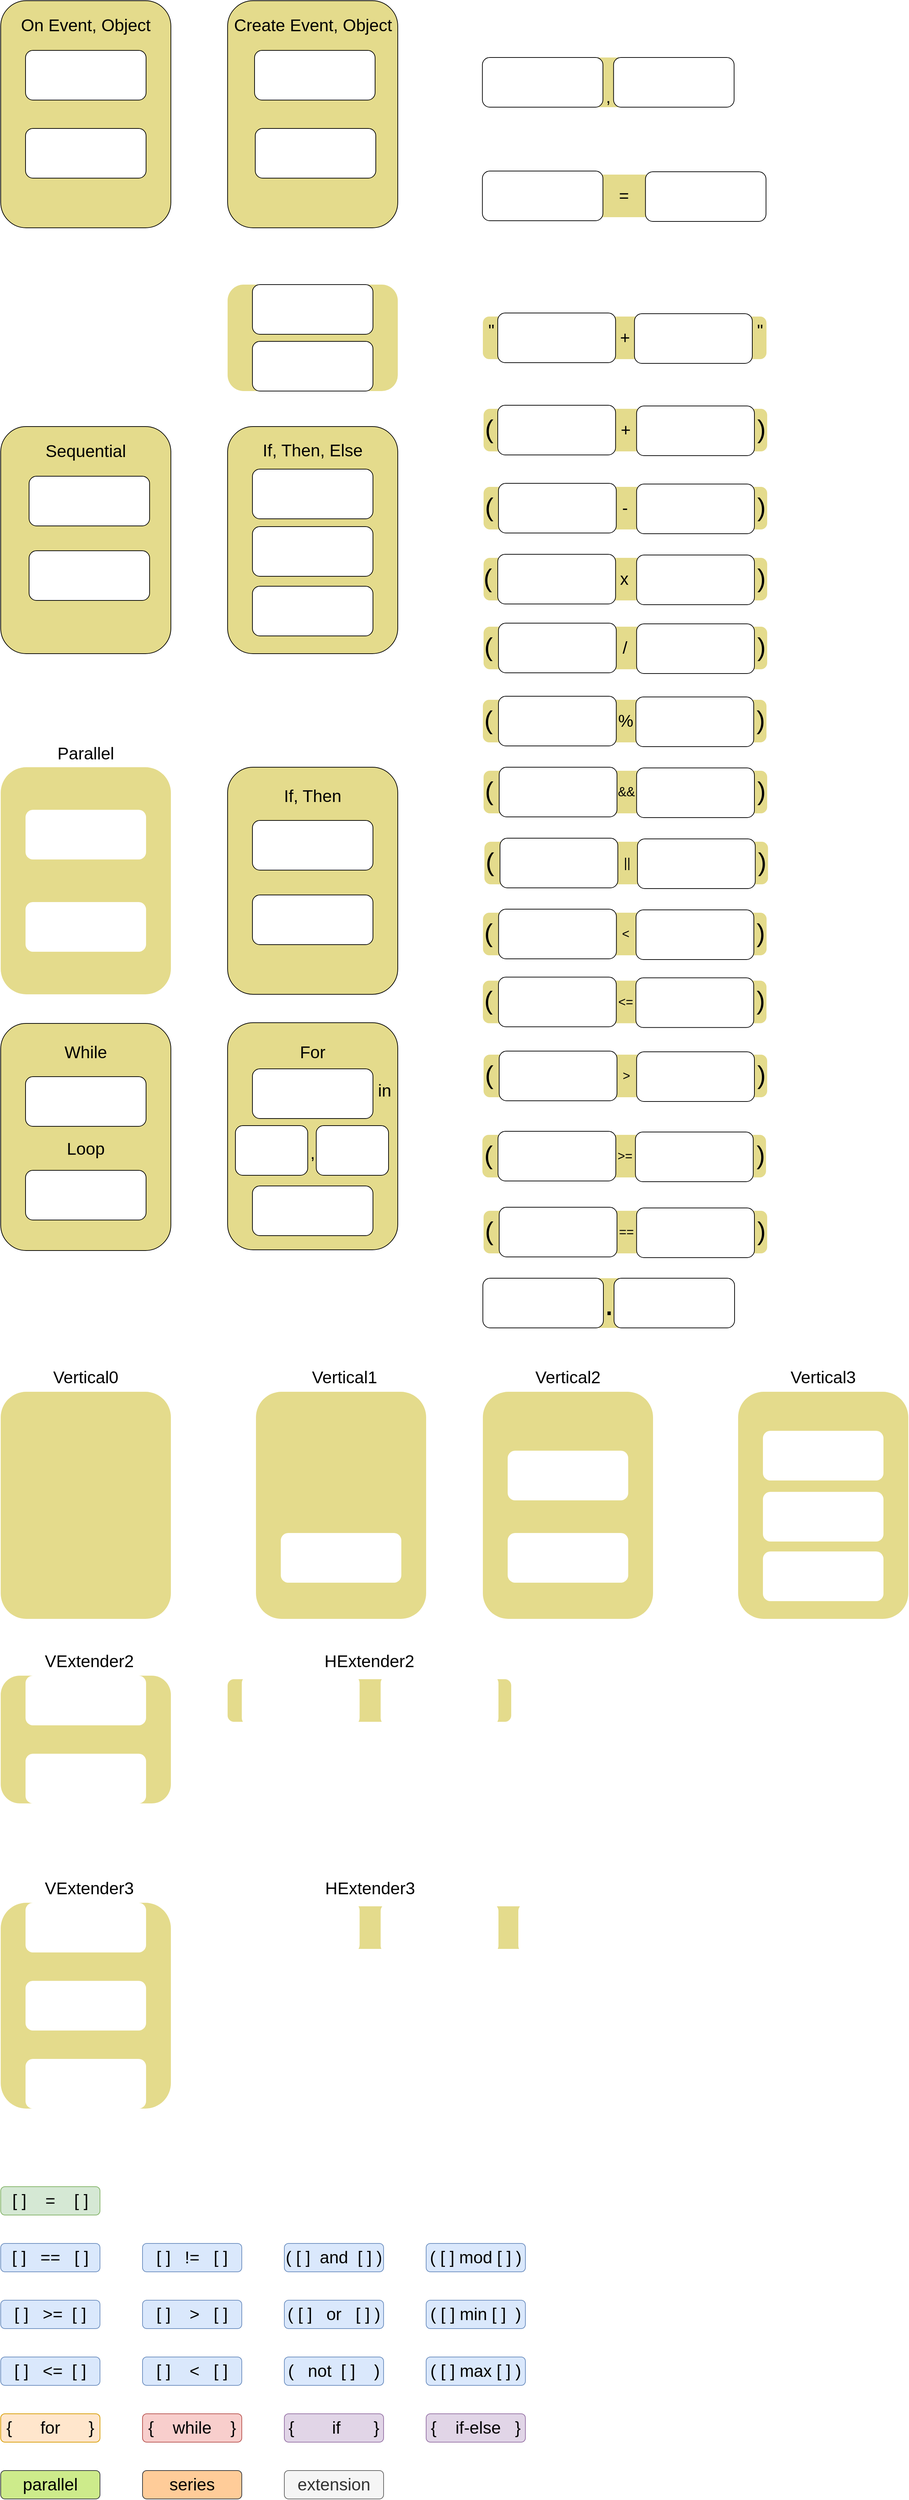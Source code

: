 <mxfile version="14.6.13" type="device"><diagram id="C5RBs43oDa-KdzZeNtuy" name="Page-1"><mxGraphModel dx="1024" dy="592" grid="1" gridSize="10" guides="0" tooltips="1" connect="1" arrows="1" fold="1" page="1" pageScale="1" pageWidth="827" pageHeight="1169" math="0" shadow="0"><root><mxCell id="WIyWlLk6GJQsqaUBKTNV-0"/><mxCell id="WIyWlLk6GJQsqaUBKTNV-1" parent="WIyWlLk6GJQsqaUBKTNV-0"/><mxCell id="fLa0QhMRzJj2EXV88VRr-15" value="" style="group" parent="WIyWlLk6GJQsqaUBKTNV-1" vertex="1" connectable="0"><mxGeometry x="480" y="520" width="240" height="150" as="geometry"/></mxCell><mxCell id="fLa0QhMRzJj2EXV88VRr-10" value="" style="rounded=1;whiteSpace=wrap;html=1;fillColor=#E4DB8C;fontSize=24;strokeColor=none;" parent="fLa0QhMRzJj2EXV88VRr-15" vertex="1"><mxGeometry width="240" height="150" as="geometry"/></mxCell><mxCell id="fLa0QhMRzJj2EXV88VRr-11" value="" style="rounded=1;whiteSpace=wrap;html=1;fontSize=24;" parent="fLa0QhMRzJj2EXV88VRr-15" vertex="1"><mxGeometry x="35" width="170" height="70" as="geometry"/></mxCell><mxCell id="fLa0QhMRzJj2EXV88VRr-12" value="" style="rounded=1;whiteSpace=wrap;html=1;fontSize=24;" parent="fLa0QhMRzJj2EXV88VRr-15" vertex="1"><mxGeometry x="35" y="80" width="170" height="70" as="geometry"/></mxCell><mxCell id="Khj2xPWjvTXFB7iyLM7t-1" value="" style="group" parent="WIyWlLk6GJQsqaUBKTNV-1" vertex="1" connectable="0"><mxGeometry x="480" y="120" width="240" height="320" as="geometry"/></mxCell><mxCell id="fLa0QhMRzJj2EXV88VRr-34" value="" style="rounded=1;whiteSpace=wrap;html=1;fillColor=#E4DB8C;fontSize=24;" parent="Khj2xPWjvTXFB7iyLM7t-1" vertex="1"><mxGeometry width="240" height="320" as="geometry"/></mxCell><mxCell id="fLa0QhMRzJj2EXV88VRr-35" value="Create Event, Object" style="text;html=1;strokeColor=none;fillColor=none;align=center;verticalAlign=middle;whiteSpace=wrap;rounded=0;fontSize=24;" parent="Khj2xPWjvTXFB7iyLM7t-1" vertex="1"><mxGeometry x="7.5" y="20" width="225" height="30" as="geometry"/></mxCell><mxCell id="fLa0QhMRzJj2EXV88VRr-36" value="" style="rounded=1;whiteSpace=wrap;html=1;fontSize=24;" parent="Khj2xPWjvTXFB7iyLM7t-1" vertex="1"><mxGeometry x="38" y="70" width="170" height="70" as="geometry"/></mxCell><mxCell id="fLa0QhMRzJj2EXV88VRr-182" value="" style="rounded=1;whiteSpace=wrap;html=1;fontSize=24;" parent="Khj2xPWjvTXFB7iyLM7t-1" vertex="1"><mxGeometry x="39" y="180" width="170" height="70" as="geometry"/></mxCell><mxCell id="Khj2xPWjvTXFB7iyLM7t-10" value="" style="group" parent="WIyWlLk6GJQsqaUBKTNV-1" vertex="1" connectable="0"><mxGeometry x="839.34" y="200" width="355" height="70" as="geometry"/></mxCell><mxCell id="fLa0QhMRzJj2EXV88VRr-70" value="" style="rounded=1;whiteSpace=wrap;html=1;fillColor=#E4DB8C;fontSize=24;strokeColor=none;" parent="Khj2xPWjvTXFB7iyLM7t-10" vertex="1"><mxGeometry x="5" width="350" height="70" as="geometry"/></mxCell><mxCell id="Khj2xPWjvTXFB7iyLM7t-9" value="," style="text;html=1;strokeColor=none;fillColor=none;align=center;verticalAlign=middle;whiteSpace=wrap;rounded=0;fontSize=24;" parent="Khj2xPWjvTXFB7iyLM7t-10" vertex="1"><mxGeometry x="168.5" y="41.25" width="18" height="28.75" as="geometry"/></mxCell><mxCell id="fLa0QhMRzJj2EXV88VRr-72" value="" style="rounded=1;whiteSpace=wrap;html=1;fontSize=24;" parent="Khj2xPWjvTXFB7iyLM7t-10" vertex="1"><mxGeometry x="185" width="170" height="70" as="geometry"/></mxCell><mxCell id="fLa0QhMRzJj2EXV88VRr-71" value="" style="rounded=1;whiteSpace=wrap;html=1;fontSize=24;" parent="Khj2xPWjvTXFB7iyLM7t-10" vertex="1"><mxGeometry width="170" height="70" as="geometry"/></mxCell><mxCell id="Khj2xPWjvTXFB7iyLM7t-11" value="" style="group" parent="WIyWlLk6GJQsqaUBKTNV-1" vertex="1" connectable="0"><mxGeometry x="840" y="560" width="400" height="71" as="geometry"/></mxCell><mxCell id="fLa0QhMRzJj2EXV88VRr-86" value="" style="rounded=1;whiteSpace=wrap;html=1;fillColor=#E4DB8C;fontSize=24;strokeColor=none;" parent="Khj2xPWjvTXFB7iyLM7t-11" vertex="1"><mxGeometry y="5" width="400" height="60" as="geometry"/></mxCell><mxCell id="fLa0QhMRzJj2EXV88VRr-87" value="" style="rounded=1;whiteSpace=wrap;html=1;fontSize=24;" parent="Khj2xPWjvTXFB7iyLM7t-11" vertex="1"><mxGeometry x="21" width="166.175" height="70" as="geometry"/></mxCell><mxCell id="fLa0QhMRzJj2EXV88VRr-88" value="" style="rounded=1;whiteSpace=wrap;html=1;fontSize=24;" parent="Khj2xPWjvTXFB7iyLM7t-11" vertex="1"><mxGeometry x="213.825" y="1" width="166.175" height="70" as="geometry"/></mxCell><mxCell id="fLa0QhMRzJj2EXV88VRr-89" value="+" style="text;html=1;strokeColor=none;fillColor=none;align=center;verticalAlign=middle;whiteSpace=wrap;rounded=0;fontSize=24;" parent="Khj2xPWjvTXFB7iyLM7t-11" vertex="1"><mxGeometry x="180.95" y="25" width="39.1" height="20" as="geometry"/></mxCell><mxCell id="fLa0QhMRzJj2EXV88VRr-90" value="&quot;" style="text;html=1;strokeColor=none;fillColor=none;align=center;verticalAlign=middle;whiteSpace=wrap;rounded=0;fontSize=24;" parent="Khj2xPWjvTXFB7iyLM7t-11" vertex="1"><mxGeometry x="5.17" y="15" width="13.83" height="20" as="geometry"/></mxCell><mxCell id="fLa0QhMRzJj2EXV88VRr-93" value="&quot;" style="text;html=1;strokeColor=none;fillColor=none;align=center;verticalAlign=middle;whiteSpace=wrap;rounded=0;fontSize=24;" parent="Khj2xPWjvTXFB7iyLM7t-11" vertex="1"><mxGeometry x="384.17" y="15" width="13.83" height="20" as="geometry"/></mxCell><mxCell id="Khj2xPWjvTXFB7iyLM7t-12" value="" style="group" parent="WIyWlLk6GJQsqaUBKTNV-1" vertex="1" connectable="0"><mxGeometry x="841" y="690" width="400" height="71" as="geometry"/></mxCell><mxCell id="fLa0QhMRzJj2EXV88VRr-94" value="" style="rounded=1;whiteSpace=wrap;html=1;fillColor=#E4DB8C;fontSize=24;strokeColor=none;" parent="Khj2xPWjvTXFB7iyLM7t-12" vertex="1"><mxGeometry y="5" width="400" height="60" as="geometry"/></mxCell><mxCell id="fLa0QhMRzJj2EXV88VRr-95" value="" style="rounded=1;whiteSpace=wrap;html=1;fontSize=24;" parent="Khj2xPWjvTXFB7iyLM7t-12" vertex="1"><mxGeometry x="20" width="166.175" height="70" as="geometry"/></mxCell><mxCell id="fLa0QhMRzJj2EXV88VRr-96" value="" style="rounded=1;whiteSpace=wrap;html=1;fontSize=24;" parent="Khj2xPWjvTXFB7iyLM7t-12" vertex="1"><mxGeometry x="215.825" y="1" width="166.175" height="70" as="geometry"/></mxCell><mxCell id="fLa0QhMRzJj2EXV88VRr-97" value="+" style="text;html=1;strokeColor=none;fillColor=none;align=center;verticalAlign=middle;whiteSpace=wrap;rounded=0;fontSize=24;" parent="Khj2xPWjvTXFB7iyLM7t-12" vertex="1"><mxGeometry x="180.95" y="25" width="39.1" height="20" as="geometry"/></mxCell><mxCell id="fLa0QhMRzJj2EXV88VRr-98" value="(" style="text;html=1;strokeColor=none;fillColor=none;align=center;verticalAlign=middle;whiteSpace=wrap;rounded=0;fontSize=36;" parent="Khj2xPWjvTXFB7iyLM7t-12" vertex="1"><mxGeometry x="1.17" y="5" width="13.83" height="55" as="geometry"/></mxCell><mxCell id="fLa0QhMRzJj2EXV88VRr-101" value=")" style="text;html=1;strokeColor=none;fillColor=none;align=center;verticalAlign=middle;whiteSpace=wrap;rounded=0;fontSize=36;" parent="Khj2xPWjvTXFB7iyLM7t-12" vertex="1"><mxGeometry x="385.17" y="5" width="13.83" height="55" as="geometry"/></mxCell><mxCell id="Khj2xPWjvTXFB7iyLM7t-13" value="" style="group" parent="WIyWlLk6GJQsqaUBKTNV-1" vertex="1" connectable="0"><mxGeometry x="841" y="800" width="400" height="71" as="geometry"/></mxCell><mxCell id="fLa0QhMRzJj2EXV88VRr-103" value="" style="rounded=1;whiteSpace=wrap;html=1;fillColor=#E4DB8C;fontSize=24;strokeColor=none;" parent="Khj2xPWjvTXFB7iyLM7t-13" vertex="1"><mxGeometry y="5" width="400" height="60" as="geometry"/></mxCell><mxCell id="fLa0QhMRzJj2EXV88VRr-104" value="" style="rounded=1;whiteSpace=wrap;html=1;fontSize=24;" parent="Khj2xPWjvTXFB7iyLM7t-13" vertex="1"><mxGeometry x="21" width="166.175" height="70" as="geometry"/></mxCell><mxCell id="fLa0QhMRzJj2EXV88VRr-105" value="" style="rounded=1;whiteSpace=wrap;html=1;fontSize=24;" parent="Khj2xPWjvTXFB7iyLM7t-13" vertex="1"><mxGeometry x="215.825" y="1" width="166.175" height="70" as="geometry"/></mxCell><mxCell id="fLa0QhMRzJj2EXV88VRr-106" value="-" style="text;html=1;strokeColor=none;fillColor=none;align=center;verticalAlign=middle;whiteSpace=wrap;rounded=0;fontSize=24;" parent="Khj2xPWjvTXFB7iyLM7t-13" vertex="1"><mxGeometry x="179.95" y="25" width="39.1" height="20" as="geometry"/></mxCell><mxCell id="fLa0QhMRzJj2EXV88VRr-107" value="(" style="text;html=1;strokeColor=none;fillColor=none;align=center;verticalAlign=middle;whiteSpace=wrap;rounded=0;fontSize=36;" parent="Khj2xPWjvTXFB7iyLM7t-13" vertex="1"><mxGeometry x="1.17" y="5" width="13.83" height="55" as="geometry"/></mxCell><mxCell id="fLa0QhMRzJj2EXV88VRr-108" value=")" style="text;html=1;strokeColor=none;fillColor=none;align=center;verticalAlign=middle;whiteSpace=wrap;rounded=0;fontSize=36;" parent="Khj2xPWjvTXFB7iyLM7t-13" vertex="1"><mxGeometry x="385.17" y="5" width="13.83" height="55" as="geometry"/></mxCell><mxCell id="Khj2xPWjvTXFB7iyLM7t-14" value="" style="group" parent="WIyWlLk6GJQsqaUBKTNV-1" vertex="1" connectable="0"><mxGeometry x="840.17" y="900" width="400.83" height="71" as="geometry"/></mxCell><mxCell id="fLa0QhMRzJj2EXV88VRr-109" value="" style="rounded=1;whiteSpace=wrap;html=1;fillColor=#E4DB8C;fontSize=24;strokeColor=none;" parent="Khj2xPWjvTXFB7iyLM7t-14" vertex="1"><mxGeometry x="0.83" y="5" width="400" height="60" as="geometry"/></mxCell><mxCell id="fLa0QhMRzJj2EXV88VRr-110" value="" style="rounded=1;whiteSpace=wrap;html=1;fontSize=24;" parent="Khj2xPWjvTXFB7iyLM7t-14" vertex="1"><mxGeometry x="20.83" width="166.175" height="70" as="geometry"/></mxCell><mxCell id="fLa0QhMRzJj2EXV88VRr-111" value="" style="rounded=1;whiteSpace=wrap;html=1;fontSize=24;" parent="Khj2xPWjvTXFB7iyLM7t-14" vertex="1"><mxGeometry x="216.655" y="1" width="166.175" height="70" as="geometry"/></mxCell><mxCell id="fLa0QhMRzJj2EXV88VRr-112" value="x" style="text;html=1;strokeColor=none;fillColor=none;align=center;verticalAlign=middle;whiteSpace=wrap;rounded=0;fontSize=24;" parent="Khj2xPWjvTXFB7iyLM7t-14" vertex="1"><mxGeometry x="179.78" y="25" width="39.1" height="20" as="geometry"/></mxCell><mxCell id="fLa0QhMRzJj2EXV88VRr-113" value="(" style="text;html=1;strokeColor=none;fillColor=none;align=center;verticalAlign=middle;whiteSpace=wrap;rounded=0;fontSize=36;" parent="Khj2xPWjvTXFB7iyLM7t-14" vertex="1"><mxGeometry y="5" width="13.83" height="55" as="geometry"/></mxCell><mxCell id="fLa0QhMRzJj2EXV88VRr-114" value=")" style="text;html=1;strokeColor=none;fillColor=none;align=center;verticalAlign=middle;whiteSpace=wrap;rounded=0;fontSize=36;" parent="Khj2xPWjvTXFB7iyLM7t-14" vertex="1"><mxGeometry x="386" y="5" width="13.83" height="55" as="geometry"/></mxCell><mxCell id="Khj2xPWjvTXFB7iyLM7t-15" value="" style="group" parent="WIyWlLk6GJQsqaUBKTNV-1" vertex="1" connectable="0"><mxGeometry x="841" y="997" width="400" height="71" as="geometry"/></mxCell><mxCell id="fLa0QhMRzJj2EXV88VRr-115" value="" style="rounded=1;whiteSpace=wrap;html=1;fillColor=#E4DB8C;fontSize=24;strokeColor=none;" parent="Khj2xPWjvTXFB7iyLM7t-15" vertex="1"><mxGeometry y="5" width="400" height="60" as="geometry"/></mxCell><mxCell id="fLa0QhMRzJj2EXV88VRr-116" value="" style="rounded=1;whiteSpace=wrap;html=1;fontSize=24;" parent="Khj2xPWjvTXFB7iyLM7t-15" vertex="1"><mxGeometry x="21" width="166.175" height="70" as="geometry"/></mxCell><mxCell id="fLa0QhMRzJj2EXV88VRr-117" value="" style="rounded=1;whiteSpace=wrap;html=1;fontSize=24;" parent="Khj2xPWjvTXFB7iyLM7t-15" vertex="1"><mxGeometry x="215.825" y="1" width="166.175" height="70" as="geometry"/></mxCell><mxCell id="fLa0QhMRzJj2EXV88VRr-118" value="/" style="text;html=1;strokeColor=none;fillColor=none;align=center;verticalAlign=middle;whiteSpace=wrap;rounded=0;fontSize=24;" parent="Khj2xPWjvTXFB7iyLM7t-15" vertex="1"><mxGeometry x="179.95" y="25" width="39.1" height="20" as="geometry"/></mxCell><mxCell id="fLa0QhMRzJj2EXV88VRr-119" value="(" style="text;html=1;strokeColor=none;fillColor=none;align=center;verticalAlign=middle;whiteSpace=wrap;rounded=0;fontSize=36;" parent="Khj2xPWjvTXFB7iyLM7t-15" vertex="1"><mxGeometry x="0.17" y="5" width="13.83" height="55" as="geometry"/></mxCell><mxCell id="fLa0QhMRzJj2EXV88VRr-120" value=")" style="text;html=1;strokeColor=none;fillColor=none;align=center;verticalAlign=middle;whiteSpace=wrap;rounded=0;fontSize=36;" parent="Khj2xPWjvTXFB7iyLM7t-15" vertex="1"><mxGeometry x="385.17" y="5" width="13.83" height="55" as="geometry"/></mxCell><mxCell id="Khj2xPWjvTXFB7iyLM7t-16" value="" style="group" parent="WIyWlLk6GJQsqaUBKTNV-1" vertex="1" connectable="0"><mxGeometry x="840" y="1100" width="400" height="71" as="geometry"/></mxCell><mxCell id="fLa0QhMRzJj2EXV88VRr-121" value="" style="rounded=1;whiteSpace=wrap;html=1;fillColor=#E4DB8C;fontSize=24;strokeColor=none;" parent="Khj2xPWjvTXFB7iyLM7t-16" vertex="1"><mxGeometry y="5" width="400" height="60" as="geometry"/></mxCell><mxCell id="fLa0QhMRzJj2EXV88VRr-122" value="" style="rounded=1;whiteSpace=wrap;html=1;fontSize=24;" parent="Khj2xPWjvTXFB7iyLM7t-16" vertex="1"><mxGeometry x="22" width="166.175" height="70" as="geometry"/></mxCell><mxCell id="fLa0QhMRzJj2EXV88VRr-123" value="" style="rounded=1;whiteSpace=wrap;html=1;fontSize=24;" parent="Khj2xPWjvTXFB7iyLM7t-16" vertex="1"><mxGeometry x="215.825" y="1" width="166.175" height="70" as="geometry"/></mxCell><mxCell id="fLa0QhMRzJj2EXV88VRr-124" value="%" style="text;html=1;strokeColor=none;fillColor=none;align=center;verticalAlign=middle;whiteSpace=wrap;rounded=0;fontSize=24;" parent="Khj2xPWjvTXFB7iyLM7t-16" vertex="1"><mxGeometry x="181.95" y="25" width="39.1" height="20" as="geometry"/></mxCell><mxCell id="fLa0QhMRzJj2EXV88VRr-125" value="(" style="text;html=1;strokeColor=none;fillColor=none;align=center;verticalAlign=middle;whiteSpace=wrap;rounded=0;fontSize=36;" parent="Khj2xPWjvTXFB7iyLM7t-16" vertex="1"><mxGeometry x="1.17" y="5" width="13.83" height="55" as="geometry"/></mxCell><mxCell id="fLa0QhMRzJj2EXV88VRr-126" value=")" style="text;html=1;strokeColor=none;fillColor=none;align=center;verticalAlign=middle;whiteSpace=wrap;rounded=0;fontSize=36;" parent="Khj2xPWjvTXFB7iyLM7t-16" vertex="1"><mxGeometry x="385.17" y="5" width="13.83" height="55" as="geometry"/></mxCell><mxCell id="Khj2xPWjvTXFB7iyLM7t-17" value="" style="group" parent="WIyWlLk6GJQsqaUBKTNV-1" vertex="1" connectable="0"><mxGeometry x="841" y="1200" width="400" height="71" as="geometry"/></mxCell><mxCell id="fLa0QhMRzJj2EXV88VRr-127" value="" style="rounded=1;whiteSpace=wrap;html=1;fillColor=#E4DB8C;fontSize=24;strokeColor=none;" parent="Khj2xPWjvTXFB7iyLM7t-17" vertex="1"><mxGeometry y="5" width="400" height="60" as="geometry"/></mxCell><mxCell id="fLa0QhMRzJj2EXV88VRr-128" value="" style="rounded=1;whiteSpace=wrap;html=1;fontSize=24;" parent="Khj2xPWjvTXFB7iyLM7t-17" vertex="1"><mxGeometry x="22" width="166.175" height="70" as="geometry"/></mxCell><mxCell id="fLa0QhMRzJj2EXV88VRr-129" value="" style="rounded=1;whiteSpace=wrap;html=1;fontSize=24;" parent="Khj2xPWjvTXFB7iyLM7t-17" vertex="1"><mxGeometry x="215.825" y="1" width="166.175" height="70" as="geometry"/></mxCell><mxCell id="fLa0QhMRzJj2EXV88VRr-130" value="&amp;amp;&amp;amp;" style="text;html=1;strokeColor=none;fillColor=none;align=center;verticalAlign=middle;whiteSpace=wrap;rounded=0;fontSize=18;" parent="Khj2xPWjvTXFB7iyLM7t-17" vertex="1"><mxGeometry x="181.95" y="25" width="39.1" height="20" as="geometry"/></mxCell><mxCell id="fLa0QhMRzJj2EXV88VRr-131" value="(" style="text;html=1;strokeColor=none;fillColor=none;align=center;verticalAlign=middle;whiteSpace=wrap;rounded=0;fontSize=36;" parent="Khj2xPWjvTXFB7iyLM7t-17" vertex="1"><mxGeometry x="1.17" y="5" width="13.83" height="55" as="geometry"/></mxCell><mxCell id="fLa0QhMRzJj2EXV88VRr-132" value=")" style="text;html=1;strokeColor=none;fillColor=none;align=center;verticalAlign=middle;whiteSpace=wrap;rounded=0;fontSize=36;" parent="Khj2xPWjvTXFB7iyLM7t-17" vertex="1"><mxGeometry x="385.17" y="5" width="13.83" height="55" as="geometry"/></mxCell><mxCell id="Khj2xPWjvTXFB7iyLM7t-18" value="" style="group" parent="WIyWlLk6GJQsqaUBKTNV-1" vertex="1" connectable="0"><mxGeometry x="842.17" y="1300" width="400.0" height="71" as="geometry"/></mxCell><mxCell id="fLa0QhMRzJj2EXV88VRr-139" value="" style="rounded=1;whiteSpace=wrap;html=1;fillColor=#E4DB8C;fontSize=24;strokeColor=none;" parent="Khj2xPWjvTXFB7iyLM7t-18" vertex="1"><mxGeometry y="5" width="400" height="60" as="geometry"/></mxCell><mxCell id="fLa0QhMRzJj2EXV88VRr-140" value="" style="rounded=1;whiteSpace=wrap;html=1;fontSize=24;" parent="Khj2xPWjvTXFB7iyLM7t-18" vertex="1"><mxGeometry x="22" width="166.175" height="70" as="geometry"/></mxCell><mxCell id="fLa0QhMRzJj2EXV88VRr-141" value="" style="rounded=1;whiteSpace=wrap;html=1;fontSize=24;" parent="Khj2xPWjvTXFB7iyLM7t-18" vertex="1"><mxGeometry x="215.825" y="1" width="166.175" height="70" as="geometry"/></mxCell><mxCell id="fLa0QhMRzJj2EXV88VRr-142" value="||" style="text;html=1;strokeColor=none;fillColor=none;align=center;verticalAlign=middle;whiteSpace=wrap;rounded=0;fontSize=18;" parent="Khj2xPWjvTXFB7iyLM7t-18" vertex="1"><mxGeometry x="181.95" y="25" width="39.1" height="20" as="geometry"/></mxCell><mxCell id="fLa0QhMRzJj2EXV88VRr-143" value="(" style="text;html=1;strokeColor=none;fillColor=none;align=center;verticalAlign=middle;whiteSpace=wrap;rounded=0;fontSize=36;" parent="Khj2xPWjvTXFB7iyLM7t-18" vertex="1"><mxGeometry x="1.17" y="5" width="13.83" height="55" as="geometry"/></mxCell><mxCell id="fLa0QhMRzJj2EXV88VRr-144" value=")" style="text;html=1;strokeColor=none;fillColor=none;align=center;verticalAlign=middle;whiteSpace=wrap;rounded=0;fontSize=36;" parent="Khj2xPWjvTXFB7iyLM7t-18" vertex="1"><mxGeometry x="385.17" y="5" width="13.83" height="55" as="geometry"/></mxCell><mxCell id="Khj2xPWjvTXFB7iyLM7t-19" value="" style="group" parent="WIyWlLk6GJQsqaUBKTNV-1" vertex="1" connectable="0"><mxGeometry x="840.17" y="1400" width="400.0" height="71" as="geometry"/></mxCell><mxCell id="fLa0QhMRzJj2EXV88VRr-145" value="" style="rounded=1;whiteSpace=wrap;html=1;fillColor=#E4DB8C;fontSize=24;strokeColor=none;" parent="Khj2xPWjvTXFB7iyLM7t-19" vertex="1"><mxGeometry y="5" width="400" height="60" as="geometry"/></mxCell><mxCell id="fLa0QhMRzJj2EXV88VRr-146" value="" style="rounded=1;whiteSpace=wrap;html=1;fontSize=24;" parent="Khj2xPWjvTXFB7iyLM7t-19" vertex="1"><mxGeometry x="22" width="166.175" height="70" as="geometry"/></mxCell><mxCell id="fLa0QhMRzJj2EXV88VRr-147" value="" style="rounded=1;whiteSpace=wrap;html=1;fontSize=24;" parent="Khj2xPWjvTXFB7iyLM7t-19" vertex="1"><mxGeometry x="215.825" y="1" width="166.175" height="70" as="geometry"/></mxCell><mxCell id="fLa0QhMRzJj2EXV88VRr-148" value="&amp;lt;" style="text;html=1;strokeColor=none;fillColor=none;align=center;verticalAlign=middle;whiteSpace=wrap;rounded=0;fontSize=18;" parent="Khj2xPWjvTXFB7iyLM7t-19" vertex="1"><mxGeometry x="181.95" y="25" width="39.1" height="20" as="geometry"/></mxCell><mxCell id="fLa0QhMRzJj2EXV88VRr-149" value="(" style="text;html=1;strokeColor=none;fillColor=none;align=center;verticalAlign=middle;whiteSpace=wrap;rounded=0;fontSize=36;" parent="Khj2xPWjvTXFB7iyLM7t-19" vertex="1"><mxGeometry x="1.17" y="5" width="13.83" height="55" as="geometry"/></mxCell><mxCell id="fLa0QhMRzJj2EXV88VRr-150" value=")" style="text;html=1;strokeColor=none;fillColor=none;align=center;verticalAlign=middle;whiteSpace=wrap;rounded=0;fontSize=36;" parent="Khj2xPWjvTXFB7iyLM7t-19" vertex="1"><mxGeometry x="385.17" y="5" width="13.83" height="55" as="geometry"/></mxCell><mxCell id="Khj2xPWjvTXFB7iyLM7t-20" value="" style="group" parent="WIyWlLk6GJQsqaUBKTNV-1" vertex="1" connectable="0"><mxGeometry x="840" y="1495.75" width="400" height="71" as="geometry"/></mxCell><mxCell id="fLa0QhMRzJj2EXV88VRr-151" value="" style="rounded=1;whiteSpace=wrap;html=1;fillColor=#E4DB8C;fontSize=24;strokeColor=none;" parent="Khj2xPWjvTXFB7iyLM7t-20" vertex="1"><mxGeometry y="5" width="400" height="60" as="geometry"/></mxCell><mxCell id="fLa0QhMRzJj2EXV88VRr-152" value="" style="rounded=1;whiteSpace=wrap;html=1;fontSize=24;" parent="Khj2xPWjvTXFB7iyLM7t-20" vertex="1"><mxGeometry x="22" width="166.175" height="70" as="geometry"/></mxCell><mxCell id="fLa0QhMRzJj2EXV88VRr-153" value="" style="rounded=1;whiteSpace=wrap;html=1;fontSize=24;" parent="Khj2xPWjvTXFB7iyLM7t-20" vertex="1"><mxGeometry x="215.825" y="1" width="166.175" height="70" as="geometry"/></mxCell><mxCell id="fLa0QhMRzJj2EXV88VRr-154" value="&amp;lt;=" style="text;html=1;strokeColor=none;fillColor=none;align=center;verticalAlign=middle;whiteSpace=wrap;rounded=0;fontSize=18;" parent="Khj2xPWjvTXFB7iyLM7t-20" vertex="1"><mxGeometry x="181.95" y="25" width="39.1" height="20" as="geometry"/></mxCell><mxCell id="fLa0QhMRzJj2EXV88VRr-155" value="(" style="text;html=1;strokeColor=none;fillColor=none;align=center;verticalAlign=middle;whiteSpace=wrap;rounded=0;fontSize=36;" parent="Khj2xPWjvTXFB7iyLM7t-20" vertex="1"><mxGeometry x="1.17" y="5" width="13.83" height="55" as="geometry"/></mxCell><mxCell id="fLa0QhMRzJj2EXV88VRr-156" value=")" style="text;html=1;strokeColor=none;fillColor=none;align=center;verticalAlign=middle;whiteSpace=wrap;rounded=0;fontSize=36;" parent="Khj2xPWjvTXFB7iyLM7t-20" vertex="1"><mxGeometry x="385.17" y="5" width="13.83" height="55" as="geometry"/></mxCell><mxCell id="Khj2xPWjvTXFB7iyLM7t-21" value="" style="group" parent="WIyWlLk6GJQsqaUBKTNV-1" vertex="1" connectable="0"><mxGeometry x="841" y="1600" width="400" height="71" as="geometry"/></mxCell><mxCell id="fLa0QhMRzJj2EXV88VRr-157" value="" style="rounded=1;whiteSpace=wrap;html=1;fillColor=#E4DB8C;fontSize=24;strokeColor=none;" parent="Khj2xPWjvTXFB7iyLM7t-21" vertex="1"><mxGeometry y="5" width="400" height="60" as="geometry"/></mxCell><mxCell id="fLa0QhMRzJj2EXV88VRr-158" value="" style="rounded=1;whiteSpace=wrap;html=1;fontSize=24;" parent="Khj2xPWjvTXFB7iyLM7t-21" vertex="1"><mxGeometry x="22" width="166.175" height="70" as="geometry"/></mxCell><mxCell id="fLa0QhMRzJj2EXV88VRr-159" value="" style="rounded=1;whiteSpace=wrap;html=1;fontSize=24;" parent="Khj2xPWjvTXFB7iyLM7t-21" vertex="1"><mxGeometry x="215.825" y="1" width="166.175" height="70" as="geometry"/></mxCell><mxCell id="fLa0QhMRzJj2EXV88VRr-160" value="&amp;gt;" style="text;html=1;strokeColor=none;fillColor=none;align=center;verticalAlign=middle;whiteSpace=wrap;rounded=0;fontSize=18;" parent="Khj2xPWjvTXFB7iyLM7t-21" vertex="1"><mxGeometry x="181.95" y="25" width="39.1" height="20" as="geometry"/></mxCell><mxCell id="fLa0QhMRzJj2EXV88VRr-161" value="(" style="text;html=1;strokeColor=none;fillColor=none;align=center;verticalAlign=middle;whiteSpace=wrap;rounded=0;fontSize=36;" parent="Khj2xPWjvTXFB7iyLM7t-21" vertex="1"><mxGeometry x="1.17" y="5" width="13.83" height="55" as="geometry"/></mxCell><mxCell id="fLa0QhMRzJj2EXV88VRr-162" value=")" style="text;html=1;strokeColor=none;fillColor=none;align=center;verticalAlign=middle;whiteSpace=wrap;rounded=0;fontSize=36;" parent="Khj2xPWjvTXFB7iyLM7t-21" vertex="1"><mxGeometry x="385.17" y="5" width="13.83" height="55" as="geometry"/></mxCell><mxCell id="Khj2xPWjvTXFB7iyLM7t-22" value="" style="group" parent="WIyWlLk6GJQsqaUBKTNV-1" vertex="1" connectable="0"><mxGeometry x="839.34" y="1713" width="400.0" height="71" as="geometry"/></mxCell><mxCell id="fLa0QhMRzJj2EXV88VRr-163" value="" style="rounded=1;whiteSpace=wrap;html=1;fillColor=#E4DB8C;fontSize=24;strokeColor=none;" parent="Khj2xPWjvTXFB7iyLM7t-22" vertex="1"><mxGeometry y="5" width="400" height="60" as="geometry"/></mxCell><mxCell id="fLa0QhMRzJj2EXV88VRr-164" value="" style="rounded=1;whiteSpace=wrap;html=1;fontSize=24;" parent="Khj2xPWjvTXFB7iyLM7t-22" vertex="1"><mxGeometry x="22" width="166.175" height="70" as="geometry"/></mxCell><mxCell id="fLa0QhMRzJj2EXV88VRr-165" value="" style="rounded=1;whiteSpace=wrap;html=1;fontSize=24;" parent="Khj2xPWjvTXFB7iyLM7t-22" vertex="1"><mxGeometry x="215.825" y="1" width="166.175" height="70" as="geometry"/></mxCell><mxCell id="fLa0QhMRzJj2EXV88VRr-166" value="&amp;gt;=" style="text;html=1;strokeColor=none;fillColor=none;align=center;verticalAlign=middle;whiteSpace=wrap;rounded=0;fontSize=18;" parent="Khj2xPWjvTXFB7iyLM7t-22" vertex="1"><mxGeometry x="181.95" y="25" width="39.1" height="20" as="geometry"/></mxCell><mxCell id="fLa0QhMRzJj2EXV88VRr-167" value="(" style="text;html=1;strokeColor=none;fillColor=none;align=center;verticalAlign=middle;whiteSpace=wrap;rounded=0;fontSize=36;" parent="Khj2xPWjvTXFB7iyLM7t-22" vertex="1"><mxGeometry x="1.17" y="5" width="13.83" height="55" as="geometry"/></mxCell><mxCell id="fLa0QhMRzJj2EXV88VRr-168" value=")" style="text;html=1;strokeColor=none;fillColor=none;align=center;verticalAlign=middle;whiteSpace=wrap;rounded=0;fontSize=36;" parent="Khj2xPWjvTXFB7iyLM7t-22" vertex="1"><mxGeometry x="385.17" y="5" width="13.83" height="55" as="geometry"/></mxCell><mxCell id="Khj2xPWjvTXFB7iyLM7t-23" value="" style="group" parent="WIyWlLk6GJQsqaUBKTNV-1" vertex="1" connectable="0"><mxGeometry x="841" y="1820" width="400" height="71" as="geometry"/></mxCell><mxCell id="fLa0QhMRzJj2EXV88VRr-169" value="" style="rounded=1;whiteSpace=wrap;html=1;fillColor=#E4DB8C;fontSize=24;strokeColor=none;" parent="Khj2xPWjvTXFB7iyLM7t-23" vertex="1"><mxGeometry y="5" width="400" height="60" as="geometry"/></mxCell><mxCell id="fLa0QhMRzJj2EXV88VRr-170" value="" style="rounded=1;whiteSpace=wrap;html=1;fontSize=24;" parent="Khj2xPWjvTXFB7iyLM7t-23" vertex="1"><mxGeometry x="22" width="166.175" height="70" as="geometry"/></mxCell><mxCell id="fLa0QhMRzJj2EXV88VRr-171" value="" style="rounded=1;whiteSpace=wrap;html=1;fontSize=24;" parent="Khj2xPWjvTXFB7iyLM7t-23" vertex="1"><mxGeometry x="215.825" y="1" width="166.175" height="70" as="geometry"/></mxCell><mxCell id="fLa0QhMRzJj2EXV88VRr-172" value="==" style="text;html=1;strokeColor=none;fillColor=none;align=center;verticalAlign=middle;whiteSpace=wrap;rounded=0;fontSize=18;" parent="Khj2xPWjvTXFB7iyLM7t-23" vertex="1"><mxGeometry x="181.95" y="25" width="39.1" height="20" as="geometry"/></mxCell><mxCell id="fLa0QhMRzJj2EXV88VRr-173" value="(" style="text;html=1;strokeColor=none;fillColor=none;align=center;verticalAlign=middle;whiteSpace=wrap;rounded=0;fontSize=36;" parent="Khj2xPWjvTXFB7iyLM7t-23" vertex="1"><mxGeometry x="1.17" y="5" width="13.83" height="55" as="geometry"/></mxCell><mxCell id="fLa0QhMRzJj2EXV88VRr-174" value=")" style="text;html=1;strokeColor=none;fillColor=none;align=center;verticalAlign=middle;whiteSpace=wrap;rounded=0;fontSize=36;" parent="Khj2xPWjvTXFB7iyLM7t-23" vertex="1"><mxGeometry x="385.17" y="5" width="13.83" height="55" as="geometry"/></mxCell><mxCell id="Khj2xPWjvTXFB7iyLM7t-24" value="" style="group" parent="WIyWlLk6GJQsqaUBKTNV-1" vertex="1" connectable="0"><mxGeometry x="840" y="1920" width="355" height="70" as="geometry"/></mxCell><mxCell id="fLa0QhMRzJj2EXV88VRr-201" value="" style="rounded=1;whiteSpace=wrap;html=1;fillColor=#E4DB8C;fontSize=24;strokeColor=none;" parent="Khj2xPWjvTXFB7iyLM7t-24" vertex="1"><mxGeometry x="5" width="350" height="70" as="geometry"/></mxCell><mxCell id="fLa0QhMRzJj2EXV88VRr-202" value="" style="rounded=1;whiteSpace=wrap;html=1;fontSize=24;" parent="Khj2xPWjvTXFB7iyLM7t-24" vertex="1"><mxGeometry x="185" width="170" height="70" as="geometry"/></mxCell><mxCell id="fLa0QhMRzJj2EXV88VRr-203" value="" style="rounded=1;whiteSpace=wrap;html=1;fontSize=24;" parent="Khj2xPWjvTXFB7iyLM7t-24" vertex="1"><mxGeometry width="170" height="70" as="geometry"/></mxCell><mxCell id="fLa0QhMRzJj2EXV88VRr-204" value="&lt;font style=&quot;font-size: 48px&quot;&gt;.&lt;/font&gt;" style="text;html=1;strokeColor=none;fillColor=none;align=center;verticalAlign=middle;whiteSpace=wrap;rounded=0;fontSize=18;" parent="Khj2xPWjvTXFB7iyLM7t-24" vertex="1"><mxGeometry x="167.5" y="24" width="20" height="22" as="geometry"/></mxCell><mxCell id="Khj2xPWjvTXFB7iyLM7t-25" value="" style="group" parent="WIyWlLk6GJQsqaUBKTNV-1" vertex="1" connectable="0"><mxGeometry x="480" y="1560" width="240" height="320" as="geometry"/></mxCell><mxCell id="fLa0QhMRzJj2EXV88VRr-59" value="" style="rounded=1;whiteSpace=wrap;html=1;fillColor=#E4DB8C;fontSize=24;" parent="Khj2xPWjvTXFB7iyLM7t-25" vertex="1"><mxGeometry width="240" height="320" as="geometry"/></mxCell><mxCell id="fLa0QhMRzJj2EXV88VRr-60" value="For" style="text;html=1;strokeColor=none;fillColor=none;align=center;verticalAlign=middle;whiteSpace=wrap;rounded=0;fontSize=24;" parent="Khj2xPWjvTXFB7iyLM7t-25" vertex="1"><mxGeometry x="58" y="28" width="124" height="28.75" as="geometry"/></mxCell><mxCell id="fLa0QhMRzJj2EXV88VRr-67" value="in" style="text;html=1;strokeColor=none;fillColor=none;align=center;verticalAlign=middle;whiteSpace=wrap;rounded=0;fontSize=24;" parent="Khj2xPWjvTXFB7iyLM7t-25" vertex="1"><mxGeometry x="210" y="81.25" width="23" height="28.75" as="geometry"/></mxCell><mxCell id="fLa0QhMRzJj2EXV88VRr-68" value="," style="text;html=1;strokeColor=none;fillColor=none;align=center;verticalAlign=middle;whiteSpace=wrap;rounded=0;fontSize=24;" parent="Khj2xPWjvTXFB7iyLM7t-25" vertex="1"><mxGeometry x="111" y="169.25" width="18" height="28.75" as="geometry"/></mxCell><mxCell id="Khj2xPWjvTXFB7iyLM7t-2" value="" style="rounded=1;whiteSpace=wrap;html=1;fontSize=24;" parent="Khj2xPWjvTXFB7iyLM7t-25" vertex="1"><mxGeometry x="35" y="65" width="170" height="70" as="geometry"/></mxCell><mxCell id="Khj2xPWjvTXFB7iyLM7t-5" value="" style="rounded=1;whiteSpace=wrap;html=1;fontSize=24;" parent="Khj2xPWjvTXFB7iyLM7t-25" vertex="1"><mxGeometry x="11" y="145" width="102" height="70" as="geometry"/></mxCell><mxCell id="Khj2xPWjvTXFB7iyLM7t-6" value="" style="rounded=1;whiteSpace=wrap;html=1;fontSize=24;" parent="Khj2xPWjvTXFB7iyLM7t-25" vertex="1"><mxGeometry x="125" y="145" width="102" height="70" as="geometry"/></mxCell><mxCell id="Khj2xPWjvTXFB7iyLM7t-7" value="" style="rounded=1;whiteSpace=wrap;html=1;fontSize=24;" parent="Khj2xPWjvTXFB7iyLM7t-25" vertex="1"><mxGeometry x="35" y="230" width="170" height="70" as="geometry"/></mxCell><mxCell id="Khj2xPWjvTXFB7iyLM7t-26" value="" style="group" parent="WIyWlLk6GJQsqaUBKTNV-1" vertex="1" connectable="0"><mxGeometry x="480" y="720" width="240" height="320" as="geometry"/></mxCell><mxCell id="fLa0QhMRzJj2EXV88VRr-16" value="" style="group" parent="Khj2xPWjvTXFB7iyLM7t-26" vertex="1" connectable="0"><mxGeometry y="30" width="240" height="150" as="geometry"/></mxCell><mxCell id="fLa0QhMRzJj2EXV88VRr-17" value="" style="rounded=1;whiteSpace=wrap;html=1;fillColor=#E4DB8C;fontSize=24;strokeColor=none;" parent="fLa0QhMRzJj2EXV88VRr-16" vertex="1"><mxGeometry width="240" height="150" as="geometry"/></mxCell><mxCell id="fLa0QhMRzJj2EXV88VRr-18" value="" style="rounded=1;whiteSpace=wrap;html=1;fontSize=24;" parent="fLa0QhMRzJj2EXV88VRr-16" vertex="1"><mxGeometry x="35" width="170" height="70" as="geometry"/></mxCell><mxCell id="fLa0QhMRzJj2EXV88VRr-19" value="" style="rounded=1;whiteSpace=wrap;html=1;fontSize=24;" parent="fLa0QhMRzJj2EXV88VRr-16" vertex="1"><mxGeometry x="35" y="80" width="170" height="70" as="geometry"/></mxCell><mxCell id="fLa0QhMRzJj2EXV88VRr-45" value="" style="rounded=1;whiteSpace=wrap;html=1;fillColor=#E4DB8C;fontSize=24;" parent="Khj2xPWjvTXFB7iyLM7t-26" vertex="1"><mxGeometry width="240" height="320" as="geometry"/></mxCell><mxCell id="fLa0QhMRzJj2EXV88VRr-46" value="If, Then, Else" style="text;html=1;strokeColor=none;fillColor=none;align=center;verticalAlign=middle;whiteSpace=wrap;rounded=0;fontSize=24;" parent="Khj2xPWjvTXFB7iyLM7t-26" vertex="1"><mxGeometry x="44" y="20" width="152" height="28.75" as="geometry"/></mxCell><mxCell id="fLa0QhMRzJj2EXV88VRr-47" value="" style="rounded=1;whiteSpace=wrap;html=1;fontSize=24;" parent="Khj2xPWjvTXFB7iyLM7t-26" vertex="1"><mxGeometry x="35" y="60" width="170" height="70" as="geometry"/></mxCell><mxCell id="fLa0QhMRzJj2EXV88VRr-49" value="" style="rounded=1;whiteSpace=wrap;html=1;fontSize=24;" parent="Khj2xPWjvTXFB7iyLM7t-26" vertex="1"><mxGeometry x="35" y="141" width="170" height="70" as="geometry"/></mxCell><mxCell id="fLa0QhMRzJj2EXV88VRr-51" value="" style="rounded=1;whiteSpace=wrap;html=1;fontSize=24;" parent="Khj2xPWjvTXFB7iyLM7t-26" vertex="1"><mxGeometry x="35" y="225" width="170" height="70" as="geometry"/></mxCell><mxCell id="Khj2xPWjvTXFB7iyLM7t-28" value="" style="group" parent="WIyWlLk6GJQsqaUBKTNV-1" vertex="1" connectable="0"><mxGeometry x="160" y="1561" width="240" height="320" as="geometry"/></mxCell><mxCell id="fLa0QhMRzJj2EXV88VRr-53" value="" style="rounded=1;whiteSpace=wrap;html=1;fillColor=#E4DB8C;fontSize=24;" parent="Khj2xPWjvTXFB7iyLM7t-28" vertex="1"><mxGeometry width="240" height="320" as="geometry"/></mxCell><mxCell id="fLa0QhMRzJj2EXV88VRr-54" value="While" style="text;html=1;strokeColor=none;fillColor=none;align=center;verticalAlign=middle;whiteSpace=wrap;rounded=0;fontSize=24;" parent="Khj2xPWjvTXFB7iyLM7t-28" vertex="1"><mxGeometry x="58" y="27" width="124" height="28.75" as="geometry"/></mxCell><mxCell id="fLa0QhMRzJj2EXV88VRr-55" value="" style="rounded=1;whiteSpace=wrap;html=1;fontSize=24;" parent="Khj2xPWjvTXFB7iyLM7t-28" vertex="1"><mxGeometry x="35" y="75" width="170" height="70" as="geometry"/></mxCell><mxCell id="fLa0QhMRzJj2EXV88VRr-56" value="Loop" style="text;html=1;strokeColor=none;fillColor=none;align=center;verticalAlign=middle;whiteSpace=wrap;rounded=0;fontSize=24;" parent="Khj2xPWjvTXFB7iyLM7t-28" vertex="1"><mxGeometry x="58" y="163" width="124" height="28.75" as="geometry"/></mxCell><mxCell id="fLa0QhMRzJj2EXV88VRr-57" value="" style="rounded=1;whiteSpace=wrap;html=1;fontSize=24;" parent="Khj2xPWjvTXFB7iyLM7t-28" vertex="1"><mxGeometry x="35" y="207" width="170" height="70" as="geometry"/></mxCell><mxCell id="qg_aNjlFllyO2h5Xee6j-0" value="Parallel" style="text;html=1;strokeColor=none;fillColor=none;align=center;verticalAlign=middle;whiteSpace=wrap;rounded=0;fontSize=24;" parent="WIyWlLk6GJQsqaUBKTNV-1" vertex="1"><mxGeometry x="220" y="1171" width="120" height="20" as="geometry"/></mxCell><mxCell id="fLa0QhMRzJj2EXV88VRr-38" value="" style="rounded=1;whiteSpace=wrap;html=1;fillColor=#E4DB8C;fontSize=24;" parent="WIyWlLk6GJQsqaUBKTNV-1" vertex="1"><mxGeometry x="480" y="1200" width="240" height="320" as="geometry"/></mxCell><mxCell id="fLa0QhMRzJj2EXV88VRr-39" value="If, Then" style="text;html=1;strokeColor=none;fillColor=none;align=center;verticalAlign=middle;whiteSpace=wrap;rounded=0;fontSize=24;" parent="WIyWlLk6GJQsqaUBKTNV-1" vertex="1"><mxGeometry x="538" y="1227" width="124" height="28.75" as="geometry"/></mxCell><mxCell id="fLa0QhMRzJj2EXV88VRr-40" value="" style="rounded=1;whiteSpace=wrap;html=1;fontSize=24;" parent="WIyWlLk6GJQsqaUBKTNV-1" vertex="1"><mxGeometry x="515" y="1275" width="170" height="70" as="geometry"/></mxCell><mxCell id="fLa0QhMRzJj2EXV88VRr-42" value="" style="rounded=1;whiteSpace=wrap;html=1;fontSize=24;" parent="WIyWlLk6GJQsqaUBKTNV-1" vertex="1"><mxGeometry x="515" y="1380" width="170" height="70" as="geometry"/></mxCell><mxCell id="qg_aNjlFllyO2h5Xee6j-1" value="" style="group" parent="WIyWlLk6GJQsqaUBKTNV-1" vertex="1" connectable="0"><mxGeometry x="160" y="1200" width="240" height="320" as="geometry"/></mxCell><mxCell id="fLa0QhMRzJj2EXV88VRr-27" value="" style="rounded=1;whiteSpace=wrap;html=1;fillColor=#E4DB8C;fontSize=24;strokeColor=none;" parent="qg_aNjlFllyO2h5Xee6j-1" vertex="1"><mxGeometry width="240" height="320" as="geometry"/></mxCell><mxCell id="fLa0QhMRzJj2EXV88VRr-29" value="" style="rounded=1;whiteSpace=wrap;html=1;fontSize=24;strokeColor=none;" parent="qg_aNjlFllyO2h5Xee6j-1" vertex="1"><mxGeometry x="35" y="60" width="170" height="70" as="geometry"/></mxCell><mxCell id="fLa0QhMRzJj2EXV88VRr-184" value="" style="rounded=1;whiteSpace=wrap;html=1;fontSize=24;strokeColor=none;" parent="qg_aNjlFllyO2h5Xee6j-1" vertex="1"><mxGeometry x="35" y="190" width="170" height="70" as="geometry"/></mxCell><mxCell id="oijJLywJ70wURL0wOMhq-9" value="Vertical2" style="text;html=1;strokeColor=none;fillColor=none;align=center;verticalAlign=middle;whiteSpace=wrap;rounded=0;fontSize=24;" parent="WIyWlLk6GJQsqaUBKTNV-1" vertex="1"><mxGeometry x="900" y="2050" width="120" height="20" as="geometry"/></mxCell><mxCell id="fLa0QhMRzJj2EXV88VRr-3" value="" style="rounded=1;whiteSpace=wrap;html=1;fillColor=#E4DB8C;fontSize=24;" parent="WIyWlLk6GJQsqaUBKTNV-1" vertex="1"><mxGeometry x="160" y="720" width="240" height="320" as="geometry"/></mxCell><mxCell id="fLa0QhMRzJj2EXV88VRr-5" value="Sequential" style="text;html=1;strokeColor=none;fillColor=none;align=center;verticalAlign=middle;whiteSpace=wrap;rounded=0;fontSize=24;" parent="WIyWlLk6GJQsqaUBKTNV-1" vertex="1"><mxGeometry x="218" y="740" width="124" height="30" as="geometry"/></mxCell><mxCell id="fLa0QhMRzJj2EXV88VRr-6" value="" style="rounded=1;whiteSpace=wrap;html=1;fontSize=24;" parent="WIyWlLk6GJQsqaUBKTNV-1" vertex="1"><mxGeometry x="200" y="790" width="170" height="70" as="geometry"/></mxCell><mxCell id="fLa0QhMRzJj2EXV88VRr-183" value="" style="rounded=1;whiteSpace=wrap;html=1;fontSize=24;" parent="WIyWlLk6GJQsqaUBKTNV-1" vertex="1"><mxGeometry x="200" y="895" width="170" height="70" as="geometry"/></mxCell><mxCell id="oijJLywJ70wURL0wOMhq-32" value="Vertical3" style="text;html=1;strokeColor=none;fillColor=none;align=center;verticalAlign=middle;whiteSpace=wrap;rounded=0;fontSize=24;" parent="WIyWlLk6GJQsqaUBKTNV-1" vertex="1"><mxGeometry x="1260" y="2050" width="120" height="20" as="geometry"/></mxCell><mxCell id="oijJLywJ70wURL0wOMhq-45" value="" style="group" parent="WIyWlLk6GJQsqaUBKTNV-1" vertex="1" connectable="0"><mxGeometry x="840" y="2080" width="240" height="320" as="geometry"/></mxCell><mxCell id="oijJLywJ70wURL0wOMhq-6" value="" style="rounded=1;whiteSpace=wrap;html=1;fillColor=#E4DB8C;fontSize=24;strokeColor=none;" parent="oijJLywJ70wURL0wOMhq-45" vertex="1"><mxGeometry width="240" height="320" as="geometry"/></mxCell><mxCell id="oijJLywJ70wURL0wOMhq-7" value="" style="rounded=1;whiteSpace=wrap;html=1;fontSize=24;strokeColor=none;" parent="oijJLywJ70wURL0wOMhq-45" vertex="1"><mxGeometry x="35" y="83" width="170" height="70" as="geometry"/></mxCell><mxCell id="oijJLywJ70wURL0wOMhq-8" value="" style="rounded=1;whiteSpace=wrap;html=1;fontSize=24;strokeColor=none;" parent="oijJLywJ70wURL0wOMhq-45" vertex="1"><mxGeometry x="35" y="199" width="170" height="70" as="geometry"/></mxCell><mxCell id="oijJLywJ70wURL0wOMhq-46" value="" style="group" parent="WIyWlLk6GJQsqaUBKTNV-1" vertex="1" connectable="0"><mxGeometry x="1200" y="2080" width="240" height="320" as="geometry"/></mxCell><mxCell id="oijJLywJ70wURL0wOMhq-38" value="" style="rounded=1;whiteSpace=wrap;html=1;fillColor=#E4DB8C;fontSize=24;strokeColor=none;" parent="oijJLywJ70wURL0wOMhq-46" vertex="1"><mxGeometry width="240" height="320" as="geometry"/></mxCell><mxCell id="oijJLywJ70wURL0wOMhq-39" value="" style="rounded=1;whiteSpace=wrap;html=1;fontSize=24;strokeColor=none;" parent="oijJLywJ70wURL0wOMhq-46" vertex="1"><mxGeometry x="35" y="55" width="170" height="70" as="geometry"/></mxCell><mxCell id="oijJLywJ70wURL0wOMhq-40" value="" style="rounded=1;whiteSpace=wrap;html=1;fontSize=24;strokeColor=none;" parent="oijJLywJ70wURL0wOMhq-46" vertex="1"><mxGeometry x="35" y="141" width="170" height="70" as="geometry"/></mxCell><mxCell id="oijJLywJ70wURL0wOMhq-42" value="" style="rounded=1;whiteSpace=wrap;html=1;fontSize=24;strokeColor=none;" parent="oijJLywJ70wURL0wOMhq-46" vertex="1"><mxGeometry x="35" y="225" width="170" height="70" as="geometry"/></mxCell><mxCell id="4N91rjjG2SzVzeq71dif-4" value="VExtender2" style="text;html=1;strokeColor=none;fillColor=none;align=center;verticalAlign=middle;whiteSpace=wrap;rounded=0;fontSize=24;" parent="WIyWlLk6GJQsqaUBKTNV-1" vertex="1"><mxGeometry x="225" y="2450" width="120" height="20" as="geometry"/></mxCell><mxCell id="4N91rjjG2SzVzeq71dif-5" value="" style="group" parent="WIyWlLk6GJQsqaUBKTNV-1" vertex="1" connectable="0"><mxGeometry x="160" y="2480" width="240" height="180" as="geometry"/></mxCell><mxCell id="4N91rjjG2SzVzeq71dif-1" value="" style="rounded=1;whiteSpace=wrap;html=1;fillColor=#E4DB8C;fontSize=24;strokeColor=none;" parent="4N91rjjG2SzVzeq71dif-5" vertex="1"><mxGeometry width="240" height="180" as="geometry"/></mxCell><mxCell id="4N91rjjG2SzVzeq71dif-2" value="" style="rounded=1;whiteSpace=wrap;html=1;fontSize=24;strokeColor=none;" parent="4N91rjjG2SzVzeq71dif-5" vertex="1"><mxGeometry x="35" width="170" height="70" as="geometry"/></mxCell><mxCell id="4N91rjjG2SzVzeq71dif-3" value="" style="rounded=1;whiteSpace=wrap;html=1;fontSize=24;strokeColor=none;" parent="4N91rjjG2SzVzeq71dif-5" vertex="1"><mxGeometry x="35" y="110" width="170" height="70" as="geometry"/></mxCell><mxCell id="4N91rjjG2SzVzeq71dif-21" value="HExtender2" style="text;html=1;strokeColor=none;fillColor=none;align=center;verticalAlign=middle;whiteSpace=wrap;rounded=0;fontSize=24;" parent="WIyWlLk6GJQsqaUBKTNV-1" vertex="1"><mxGeometry x="620" y="2450" width="120" height="20" as="geometry"/></mxCell><mxCell id="4N91rjjG2SzVzeq71dif-22" value="VExtender3" style="text;html=1;strokeColor=none;fillColor=none;align=center;verticalAlign=middle;whiteSpace=wrap;rounded=0;fontSize=24;" parent="WIyWlLk6GJQsqaUBKTNV-1" vertex="1"><mxGeometry x="225" y="2770" width="120" height="20" as="geometry"/></mxCell><mxCell id="4N91rjjG2SzVzeq71dif-27" value="HExtender3" style="text;html=1;strokeColor=none;fillColor=none;align=center;verticalAlign=middle;whiteSpace=wrap;rounded=0;fontSize=24;" parent="WIyWlLk6GJQsqaUBKTNV-1" vertex="1"><mxGeometry x="621" y="2770" width="120" height="20" as="geometry"/></mxCell><mxCell id="4N91rjjG2SzVzeq71dif-35" value="" style="group" parent="WIyWlLk6GJQsqaUBKTNV-1" vertex="1" connectable="0"><mxGeometry x="160" y="2800" width="240" height="290" as="geometry"/></mxCell><mxCell id="4N91rjjG2SzVzeq71dif-24" value="" style="rounded=1;whiteSpace=wrap;html=1;fillColor=#E4DB8C;fontSize=24;strokeColor=none;" parent="4N91rjjG2SzVzeq71dif-35" vertex="1"><mxGeometry width="240" height="290" as="geometry"/></mxCell><mxCell id="4N91rjjG2SzVzeq71dif-25" value="" style="rounded=1;whiteSpace=wrap;html=1;fontSize=24;strokeColor=none;" parent="4N91rjjG2SzVzeq71dif-35" vertex="1"><mxGeometry x="35" width="170" height="70" as="geometry"/></mxCell><mxCell id="4N91rjjG2SzVzeq71dif-26" value="" style="rounded=1;whiteSpace=wrap;html=1;fontSize=24;strokeColor=none;" parent="4N91rjjG2SzVzeq71dif-35" vertex="1"><mxGeometry x="35" y="110" width="170" height="70" as="geometry"/></mxCell><mxCell id="4N91rjjG2SzVzeq71dif-31" value="" style="rounded=1;whiteSpace=wrap;html=1;fontSize=24;strokeColor=none;" parent="4N91rjjG2SzVzeq71dif-35" vertex="1"><mxGeometry x="35" y="220" width="170" height="70" as="geometry"/></mxCell><mxCell id="4N91rjjG2SzVzeq71dif-37" value="" style="group" parent="WIyWlLk6GJQsqaUBKTNV-1" vertex="1" connectable="0"><mxGeometry x="500" y="2800" width="556.175" height="71" as="geometry"/></mxCell><mxCell id="4N91rjjG2SzVzeq71dif-28" value="" style="rounded=1;whiteSpace=wrap;html=1;fillColor=#E4DB8C;fontSize=24;strokeColor=none;" parent="4N91rjjG2SzVzeq71dif-37" vertex="1"><mxGeometry y="5" width="550" height="60" as="geometry"/></mxCell><mxCell id="4N91rjjG2SzVzeq71dif-29" value="" style="rounded=1;whiteSpace=wrap;html=1;fontSize=24;strokeColor=none;" parent="4N91rjjG2SzVzeq71dif-37" vertex="1"><mxGeometry width="166.175" height="70" as="geometry"/></mxCell><mxCell id="4N91rjjG2SzVzeq71dif-30" value="" style="rounded=1;whiteSpace=wrap;html=1;fontSize=24;strokeColor=none;" parent="4N91rjjG2SzVzeq71dif-37" vertex="1"><mxGeometry x="195.825" y="1" width="166.175" height="70" as="geometry"/></mxCell><mxCell id="4N91rjjG2SzVzeq71dif-32" value="" style="rounded=1;whiteSpace=wrap;html=1;fontSize=24;strokeColor=none;" parent="4N91rjjG2SzVzeq71dif-37" vertex="1"><mxGeometry x="390" y="1" width="166.175" height="70" as="geometry"/></mxCell><mxCell id="4N91rjjG2SzVzeq71dif-44" value="Vertical1" style="text;html=1;strokeColor=none;fillColor=none;align=center;verticalAlign=middle;whiteSpace=wrap;rounded=0;fontSize=24;" parent="WIyWlLk6GJQsqaUBKTNV-1" vertex="1"><mxGeometry x="585" y="2050" width="120" height="20" as="geometry"/></mxCell><mxCell id="4N91rjjG2SzVzeq71dif-46" value="" style="rounded=1;whiteSpace=wrap;html=1;fillColor=#E4DB8C;fontSize=24;strokeColor=none;" parent="WIyWlLk6GJQsqaUBKTNV-1" vertex="1"><mxGeometry x="160" y="2080" width="240" height="320" as="geometry"/></mxCell><mxCell id="4N91rjjG2SzVzeq71dif-48" value="Vertical0" style="text;html=1;strokeColor=none;fillColor=none;align=center;verticalAlign=middle;whiteSpace=wrap;rounded=0;fontSize=24;" parent="WIyWlLk6GJQsqaUBKTNV-1" vertex="1"><mxGeometry x="220" y="2050" width="120" height="20" as="geometry"/></mxCell><mxCell id="4N91rjjG2SzVzeq71dif-41" value="" style="rounded=1;whiteSpace=wrap;html=1;fillColor=#E4DB8C;fontSize=24;strokeColor=none;" parent="WIyWlLk6GJQsqaUBKTNV-1" vertex="1"><mxGeometry x="520" y="2080" width="240" height="320" as="geometry"/></mxCell><mxCell id="4N91rjjG2SzVzeq71dif-43" value="" style="rounded=1;whiteSpace=wrap;html=1;fontSize=24;strokeColor=none;" parent="WIyWlLk6GJQsqaUBKTNV-1" vertex="1"><mxGeometry x="555" y="2279" width="170" height="70" as="geometry"/></mxCell><mxCell id="fLa0QhMRzJj2EXV88VRr-80" value="" style="rounded=1;whiteSpace=wrap;html=1;fillColor=#E4DB8C;fontSize=24;strokeColor=none;" parent="WIyWlLk6GJQsqaUBKTNV-1" vertex="1"><mxGeometry x="839.34" y="365" width="400" height="60" as="geometry"/></mxCell><mxCell id="fLa0QhMRzJj2EXV88VRr-78" value="" style="rounded=1;whiteSpace=wrap;html=1;fontSize=24;" parent="WIyWlLk6GJQsqaUBKTNV-1" vertex="1"><mxGeometry x="839.34" y="360" width="170" height="70" as="geometry"/></mxCell><mxCell id="fLa0QhMRzJj2EXV88VRr-77" value="" style="rounded=1;whiteSpace=wrap;html=1;fontSize=24;" parent="WIyWlLk6GJQsqaUBKTNV-1" vertex="1"><mxGeometry x="1069.34" y="361" width="170" height="70" as="geometry"/></mxCell><mxCell id="fLa0QhMRzJj2EXV88VRr-83" value="=" style="text;html=1;strokeColor=none;fillColor=none;align=center;verticalAlign=middle;whiteSpace=wrap;rounded=0;fontSize=24;" parent="WIyWlLk6GJQsqaUBKTNV-1" vertex="1"><mxGeometry x="1019.34" y="385" width="40" height="20" as="geometry"/></mxCell><mxCell id="fLa0QhMRzJj2EXV88VRr-0" value="" style="rounded=1;whiteSpace=wrap;html=1;fillColor=#E4DB8C;fontSize=24;" parent="WIyWlLk6GJQsqaUBKTNV-1" vertex="1"><mxGeometry x="160" y="120" width="240" height="320" as="geometry"/></mxCell><mxCell id="fLa0QhMRzJj2EXV88VRr-1" value="On Event, Object" style="text;html=1;strokeColor=none;fillColor=none;align=center;verticalAlign=middle;whiteSpace=wrap;rounded=0;fontSize=24;" parent="WIyWlLk6GJQsqaUBKTNV-1" vertex="1"><mxGeometry x="165" y="140" width="230" height="30" as="geometry"/></mxCell><mxCell id="fLa0QhMRzJj2EXV88VRr-2" value="" style="rounded=1;whiteSpace=wrap;html=1;fontSize=24;" parent="WIyWlLk6GJQsqaUBKTNV-1" vertex="1"><mxGeometry x="195" y="190" width="170" height="70" as="geometry"/></mxCell><mxCell id="fLa0QhMRzJj2EXV88VRr-181" value="" style="rounded=1;whiteSpace=wrap;html=1;fontSize=24;" parent="WIyWlLk6GJQsqaUBKTNV-1" vertex="1"><mxGeometry x="195" y="300" width="170" height="70" as="geometry"/></mxCell><mxCell id="lr_hkE4x32RM2ulLilbr-0" value="" style="group" parent="WIyWlLk6GJQsqaUBKTNV-1" vertex="1" connectable="0"><mxGeometry x="480" y="2480" width="400" height="70" as="geometry"/></mxCell><mxCell id="4N91rjjG2SzVzeq71dif-15" value="" style="rounded=1;whiteSpace=wrap;html=1;fillColor=#E4DB8C;fontSize=24;strokeColor=none;" parent="lr_hkE4x32RM2ulLilbr-0" vertex="1"><mxGeometry y="5" width="400" height="60" as="geometry"/></mxCell><mxCell id="4N91rjjG2SzVzeq71dif-16" value="" style="rounded=1;whiteSpace=wrap;html=1;fontSize=24;strokeColor=none;" parent="lr_hkE4x32RM2ulLilbr-0" vertex="1"><mxGeometry x="20" width="166.175" height="70" as="geometry"/></mxCell><mxCell id="4N91rjjG2SzVzeq71dif-17" value="" style="rounded=1;whiteSpace=wrap;html=1;fontSize=24;strokeColor=none;" parent="lr_hkE4x32RM2ulLilbr-0" vertex="1"><mxGeometry x="215.825" width="166.175" height="70" as="geometry"/></mxCell><mxCell id="oDyW1zJSFnhg3qbR_V6--0" value="[ ]&amp;nbsp; &amp;nbsp; =&amp;nbsp; &amp;nbsp; [ ]" style="rounded=1;whiteSpace=wrap;html=1;fillColor=#d5e8d4;fontSize=24;strokeColor=#82b366;" parent="WIyWlLk6GJQsqaUBKTNV-1" vertex="1"><mxGeometry x="160" y="3200" width="140" height="40" as="geometry"/></mxCell><mxCell id="fJ9CZ1kFH9ku8eMx-BDg-0" value="[ ]&amp;nbsp; &amp;nbsp;==&amp;nbsp; &amp;nbsp;[ ]" style="rounded=1;whiteSpace=wrap;html=1;fillColor=#dae8fc;fontSize=24;strokeColor=#6c8ebf;" vertex="1" parent="WIyWlLk6GJQsqaUBKTNV-1"><mxGeometry x="160" y="3280" width="140" height="40" as="geometry"/></mxCell><mxCell id="fJ9CZ1kFH9ku8eMx-BDg-1" value="[ ]&amp;nbsp; &amp;nbsp;&amp;gt;=&amp;nbsp; [ ]" style="rounded=1;whiteSpace=wrap;html=1;fillColor=#dae8fc;fontSize=24;strokeColor=#6c8ebf;" vertex="1" parent="WIyWlLk6GJQsqaUBKTNV-1"><mxGeometry x="160" y="3360" width="140" height="40" as="geometry"/></mxCell><mxCell id="fJ9CZ1kFH9ku8eMx-BDg-2" value="[ ]&amp;nbsp; &amp;nbsp;&amp;lt;=&amp;nbsp; [ ]" style="rounded=1;whiteSpace=wrap;html=1;fillColor=#dae8fc;fontSize=24;strokeColor=#6c8ebf;" vertex="1" parent="WIyWlLk6GJQsqaUBKTNV-1"><mxGeometry x="160" y="3440" width="140" height="40" as="geometry"/></mxCell><mxCell id="fJ9CZ1kFH9ku8eMx-BDg-3" value="[ ]&amp;nbsp; &amp;nbsp;!=&amp;nbsp; &amp;nbsp;[ ]" style="rounded=1;whiteSpace=wrap;html=1;fillColor=#dae8fc;fontSize=24;strokeColor=#6c8ebf;" vertex="1" parent="WIyWlLk6GJQsqaUBKTNV-1"><mxGeometry x="360" y="3280" width="140" height="40" as="geometry"/></mxCell><mxCell id="fJ9CZ1kFH9ku8eMx-BDg-4" value="[ ]&amp;nbsp; &amp;nbsp; &amp;gt;&amp;nbsp; &amp;nbsp;[ ]" style="rounded=1;whiteSpace=wrap;html=1;fillColor=#dae8fc;fontSize=24;strokeColor=#6c8ebf;" vertex="1" parent="WIyWlLk6GJQsqaUBKTNV-1"><mxGeometry x="360" y="3360" width="140" height="40" as="geometry"/></mxCell><mxCell id="fJ9CZ1kFH9ku8eMx-BDg-5" value="[ ]&amp;nbsp; &amp;nbsp; &amp;lt;&amp;nbsp; &amp;nbsp;[ ]" style="rounded=1;whiteSpace=wrap;html=1;fillColor=#dae8fc;fontSize=24;strokeColor=#6c8ebf;" vertex="1" parent="WIyWlLk6GJQsqaUBKTNV-1"><mxGeometry x="360" y="3440" width="140" height="40" as="geometry"/></mxCell><mxCell id="fJ9CZ1kFH9ku8eMx-BDg-6" value="( [ ]&amp;nbsp; and&amp;nbsp; [ ] )" style="rounded=1;whiteSpace=wrap;html=1;fillColor=#dae8fc;fontSize=24;strokeColor=#6c8ebf;" vertex="1" parent="WIyWlLk6GJQsqaUBKTNV-1"><mxGeometry x="560" y="3280" width="140" height="40" as="geometry"/></mxCell><mxCell id="fJ9CZ1kFH9ku8eMx-BDg-7" value="( [ ]&amp;nbsp; &amp;nbsp;or&amp;nbsp; &amp;nbsp;[ ] )" style="rounded=1;whiteSpace=wrap;html=1;fillColor=#dae8fc;fontSize=24;strokeColor=#6c8ebf;" vertex="1" parent="WIyWlLk6GJQsqaUBKTNV-1"><mxGeometry x="560" y="3360" width="140" height="40" as="geometry"/></mxCell><mxCell id="fJ9CZ1kFH9ku8eMx-BDg-8" value="(&amp;nbsp; &amp;nbsp;not&amp;nbsp; [ ]&amp;nbsp; &amp;nbsp; )" style="rounded=1;whiteSpace=wrap;html=1;fillColor=#dae8fc;fontSize=24;strokeColor=#6c8ebf;" vertex="1" parent="WIyWlLk6GJQsqaUBKTNV-1"><mxGeometry x="560" y="3440" width="140" height="40" as="geometry"/></mxCell><mxCell id="fJ9CZ1kFH9ku8eMx-BDg-9" value="( [ ] mod [ ] )" style="rounded=1;whiteSpace=wrap;html=1;fillColor=#dae8fc;fontSize=24;strokeColor=#6c8ebf;" vertex="1" parent="WIyWlLk6GJQsqaUBKTNV-1"><mxGeometry x="760" y="3280" width="140" height="40" as="geometry"/></mxCell><mxCell id="fJ9CZ1kFH9ku8eMx-BDg-10" value="( [ ] min [ ]&amp;nbsp; )" style="rounded=1;whiteSpace=wrap;html=1;fillColor=#dae8fc;fontSize=24;strokeColor=#6c8ebf;" vertex="1" parent="WIyWlLk6GJQsqaUBKTNV-1"><mxGeometry x="760" y="3360" width="140" height="40" as="geometry"/></mxCell><mxCell id="fJ9CZ1kFH9ku8eMx-BDg-11" value="( [ ] max [ ] )" style="rounded=1;whiteSpace=wrap;html=1;fillColor=#dae8fc;fontSize=24;strokeColor=#6c8ebf;" vertex="1" parent="WIyWlLk6GJQsqaUBKTNV-1"><mxGeometry x="760" y="3440" width="140" height="40" as="geometry"/></mxCell><mxCell id="fJ9CZ1kFH9ku8eMx-BDg-12" value="{&amp;nbsp; &amp;nbsp; &amp;nbsp; for&amp;nbsp; &amp;nbsp; &amp;nbsp; }" style="rounded=1;whiteSpace=wrap;html=1;fillColor=#ffe6cc;fontSize=24;strokeColor=#d79b00;" vertex="1" parent="WIyWlLk6GJQsqaUBKTNV-1"><mxGeometry x="160" y="3520" width="140" height="40" as="geometry"/></mxCell><mxCell id="fJ9CZ1kFH9ku8eMx-BDg-13" value="{&amp;nbsp; &amp;nbsp; while&amp;nbsp; &amp;nbsp; }" style="rounded=1;whiteSpace=wrap;html=1;fillColor=#f8cecc;fontSize=24;strokeColor=#b85450;" vertex="1" parent="WIyWlLk6GJQsqaUBKTNV-1"><mxGeometry x="360" y="3520" width="140" height="40" as="geometry"/></mxCell><mxCell id="fJ9CZ1kFH9ku8eMx-BDg-14" value="{&amp;nbsp; &amp;nbsp; &amp;nbsp; &amp;nbsp; if&amp;nbsp; &amp;nbsp; &amp;nbsp; &amp;nbsp;}" style="rounded=1;whiteSpace=wrap;html=1;fillColor=#e1d5e7;fontSize=24;strokeColor=#9673a6;" vertex="1" parent="WIyWlLk6GJQsqaUBKTNV-1"><mxGeometry x="560" y="3520" width="140" height="40" as="geometry"/></mxCell><mxCell id="fJ9CZ1kFH9ku8eMx-BDg-15" value="{&amp;nbsp; &amp;nbsp; if-else&amp;nbsp; &amp;nbsp;}" style="rounded=1;whiteSpace=wrap;html=1;fillColor=#e1d5e7;fontSize=24;strokeColor=#9673a6;" vertex="1" parent="WIyWlLk6GJQsqaUBKTNV-1"><mxGeometry x="760" y="3520" width="140" height="40" as="geometry"/></mxCell><mxCell id="fJ9CZ1kFH9ku8eMx-BDg-16" value="parallel" style="rounded=1;whiteSpace=wrap;html=1;fillColor=#cdeb8b;fontSize=24;strokeColor=#36393d;" vertex="1" parent="WIyWlLk6GJQsqaUBKTNV-1"><mxGeometry x="160" y="3600" width="140" height="40" as="geometry"/></mxCell><mxCell id="fJ9CZ1kFH9ku8eMx-BDg-17" value="series" style="rounded=1;whiteSpace=wrap;html=1;fillColor=#ffcc99;fontSize=24;strokeColor=#36393d;" vertex="1" parent="WIyWlLk6GJQsqaUBKTNV-1"><mxGeometry x="360" y="3600" width="140" height="40" as="geometry"/></mxCell><mxCell id="fJ9CZ1kFH9ku8eMx-BDg-18" value="extension" style="rounded=1;whiteSpace=wrap;html=1;fillColor=#f5f5f5;fontSize=24;strokeColor=#666666;fontColor=#333333;" vertex="1" parent="WIyWlLk6GJQsqaUBKTNV-1"><mxGeometry x="560" y="3600" width="140" height="40" as="geometry"/></mxCell></root></mxGraphModel></diagram></mxfile>
